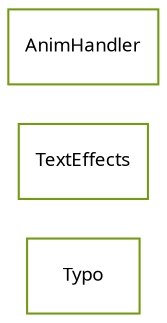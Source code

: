 strict digraph class_diagram {
  rankdir=LR;
  TypeTypo[
    label="Typo",
    URL="Typo.html",
    tooltip="com.sekati.effects.Typo",
    fontname="Verdana",
    fontsize="9"
    color="#729b12"
    shape="record"
  ];
  TypeTextEffects[
    label="TextEffects",
    URL="TextEffects.html",
    tooltip="com.sekati.effects.TextEffects",
    fontname="Verdana",
    fontsize="9"
    color="#729b12"
    shape="record"
  ];
  TypeAnimHandler[
    label="AnimHandler",
    URL="AnimHandler.html",
    tooltip="com.sekati.effects.AnimHandler",
    fontname="Verdana",
    fontsize="9"
    color="#729b12"
    shape="record"
  ];
}
